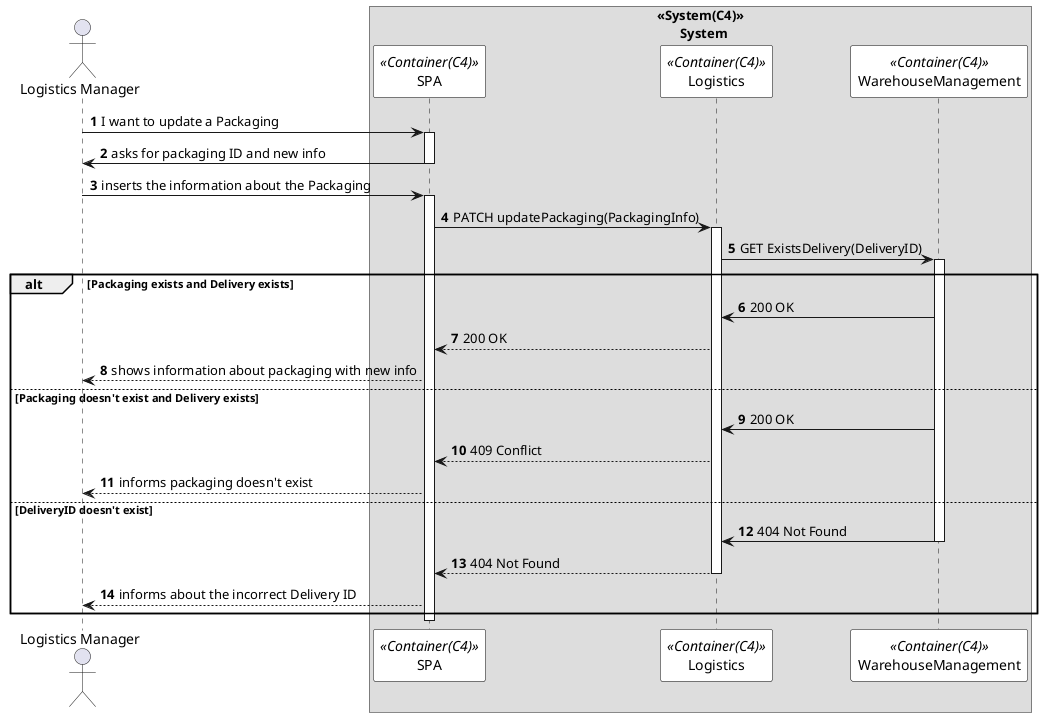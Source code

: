 @startuml updatePackagingSD
autonumber

skinparam sequence {
ParticipantBorderColor black
ParticipantBackgroundColor white
}

actor "Logistics Manager" as manager
box "<<System(C4)>>\n       System"
participant SPA as  SPA <<Container(C4)>>
participant Logistics as  Logistics <<Container(C4)>>
participant WarehouseManagement as  WarehouseManagement <<Container(C4)>>


manager -> SPA: I want to update a Packaging
activate SPA

SPA -> manager: asks for packaging ID and new info
deactivate SPA

manager -> SPA: inserts the information about the Packaging
activate SPA


SPA -> Logistics: PATCH updatePackaging(PackagingInfo)
activate Logistics
Logistics -> WarehouseManagement: GET ExistsDelivery(DeliveryID)
activate WarehouseManagement



alt Packaging exists and Delivery exists

WarehouseManagement -> Logistics: 200 OK

Logistics --> SPA: 200 OK
SPA --> manager: shows information about packaging with new info


else Packaging doesn't exist and Delivery exists

WarehouseManagement -> Logistics: 200 OK

Logistics --> SPA: 409 Conflict

SPA --> manager: informs packaging doesn't exist

else DeliveryID doesn't exist

WarehouseManagement -> Logistics: 404 Not Found
deactivate WarehouseManagement
Logistics --> SPA: 404 Not Found
deactivate Logistics
SPA --> manager: informs about the incorrect Delivery ID


end

deactivate SPA
deactivate manager


@enduml